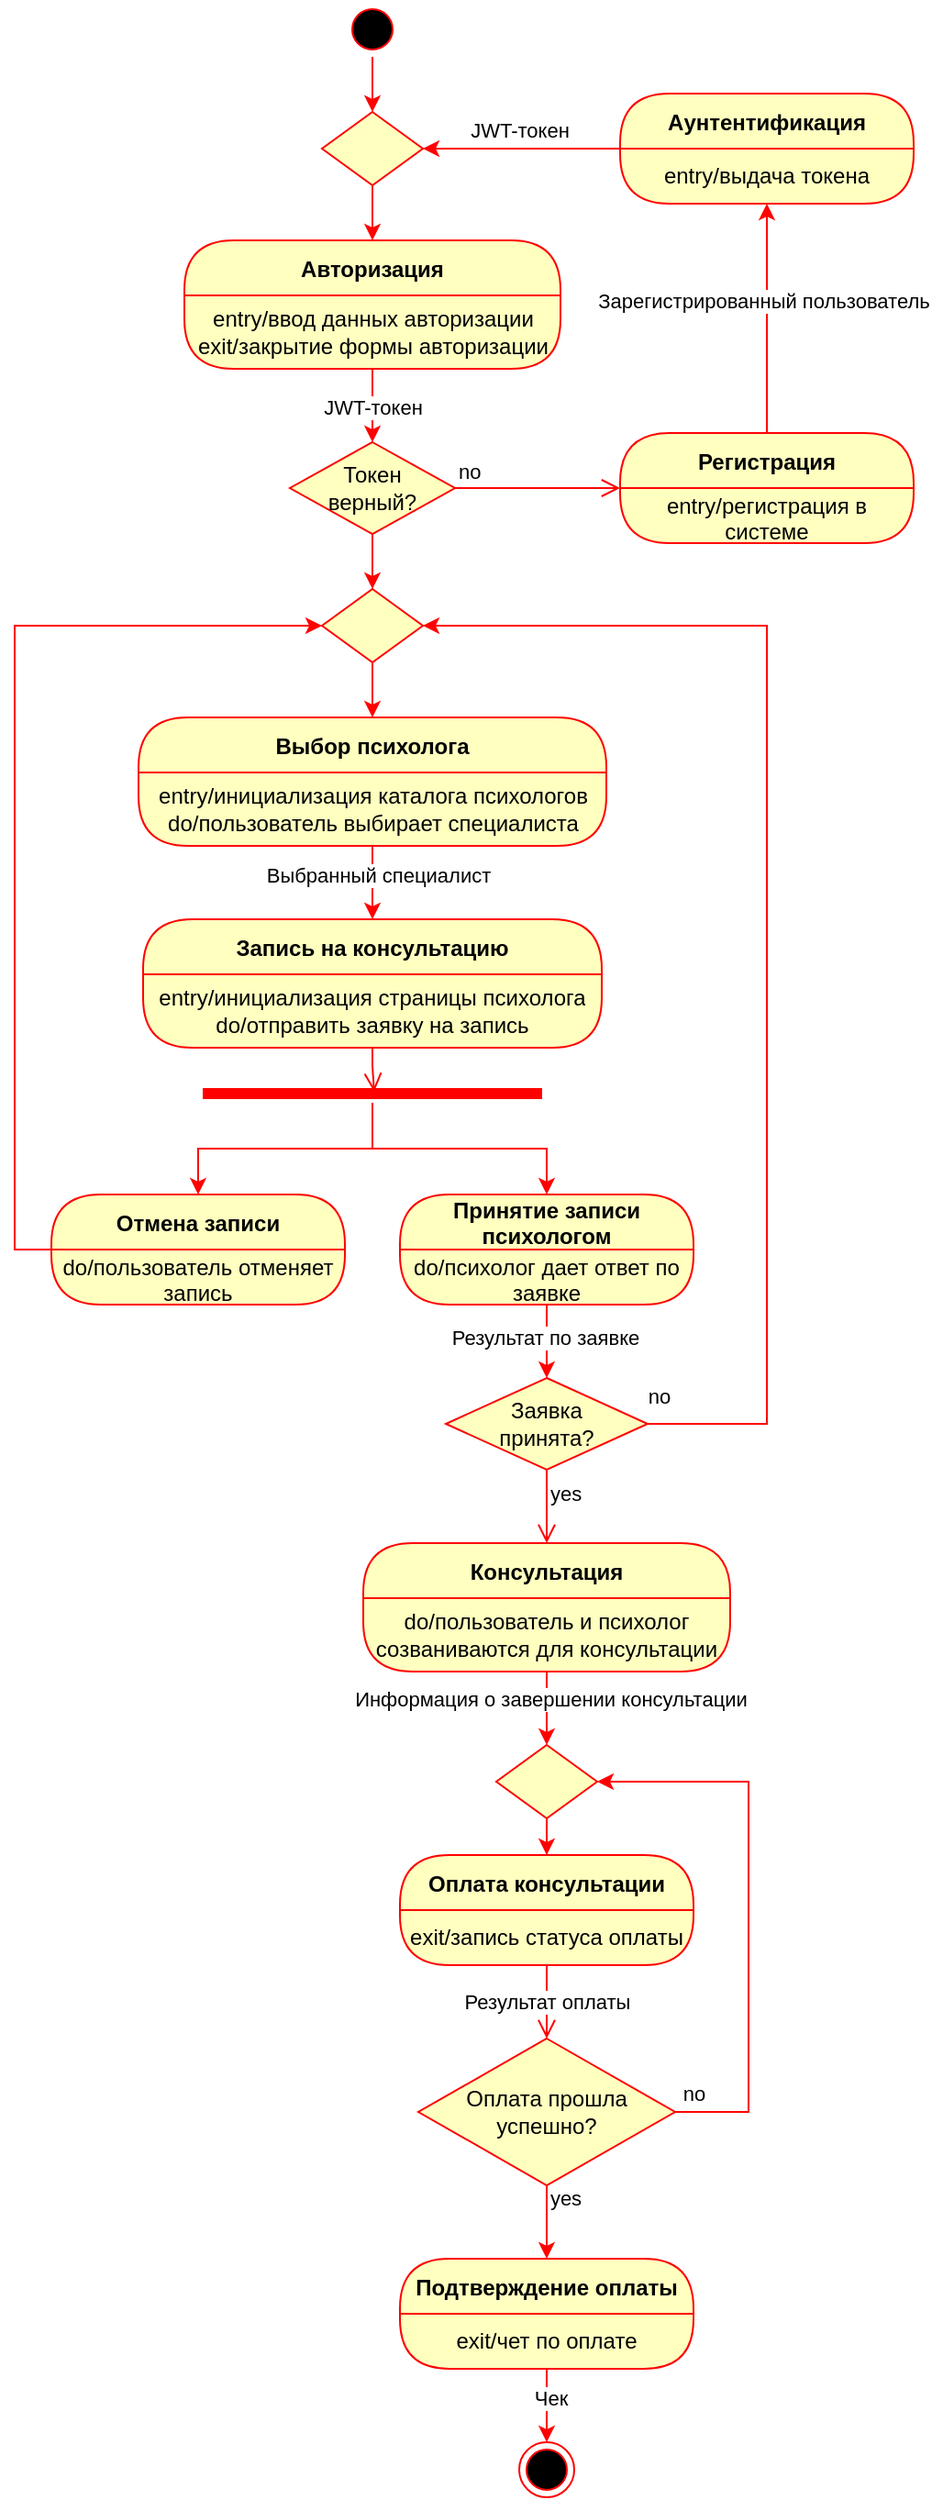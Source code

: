 <mxfile version="27.0.5">
  <diagram name="Page-1" id="58cdce13-f638-feb5-8d6f-7d28b1aa9fa0">
    <mxGraphModel dx="2066" dy="1974" grid="1" gridSize="10" guides="1" tooltips="1" connect="1" arrows="1" fold="1" page="1" pageScale="1" pageWidth="1100" pageHeight="850" background="none" math="0" shadow="0">
      <root>
        <mxCell id="0" />
        <mxCell id="1" parent="0" />
        <mxCell id="q7oZGvzG7qB7lyxZG7U--55" style="edgeStyle=orthogonalEdgeStyle;rounded=0;orthogonalLoop=1;jettySize=auto;html=1;exitX=0.5;exitY=1;exitDx=0;exitDy=0;entryX=0.5;entryY=0;entryDx=0;entryDy=0;strokeColor=light-dark(#ff0000, #ededed);" parent="1" source="q7oZGvzG7qB7lyxZG7U--4" target="q7oZGvzG7qB7lyxZG7U--51" edge="1">
          <mxGeometry relative="1" as="geometry" />
        </mxCell>
        <mxCell id="q7oZGvzG7qB7lyxZG7U--4" value="" style="ellipse;html=1;shape=startState;fillColor=#000000;strokeColor=#ff0000;" parent="1" vertex="1">
          <mxGeometry x="490" y="-160" width="30" height="30" as="geometry" />
        </mxCell>
        <mxCell id="q7oZGvzG7qB7lyxZG7U--61" style="edgeStyle=orthogonalEdgeStyle;rounded=0;orthogonalLoop=1;jettySize=auto;html=1;entryX=0.5;entryY=0;entryDx=0;entryDy=0;strokeColor=light-dark(#ff0000, #ededed);" parent="1" source="q7oZGvzG7qB7lyxZG7U--6" target="q7oZGvzG7qB7lyxZG7U--57" edge="1">
          <mxGeometry relative="1" as="geometry" />
        </mxCell>
        <mxCell id="q7oZGvzG7qB7lyxZG7U--62" value="JWT-токен" style="edgeLabel;html=1;align=center;verticalAlign=middle;resizable=0;points=[];" parent="q7oZGvzG7qB7lyxZG7U--61" vertex="1" connectable="0">
          <mxGeometry x="0.32" y="-3" relative="1" as="geometry">
            <mxPoint x="3" y="-6" as="offset" />
          </mxGeometry>
        </mxCell>
        <mxCell id="q7oZGvzG7qB7lyxZG7U--6" value="Авторизация" style="swimlane;fontStyle=1;align=center;verticalAlign=middle;childLayout=stackLayout;horizontal=1;startSize=30;horizontalStack=0;resizeParent=0;resizeLast=1;container=0;fontColor=#000000;collapsible=0;rounded=1;arcSize=30;strokeColor=#ff0000;fillColor=#ffffc0;swimlaneFillColor=#ffffc0;dropTarget=0;" parent="1" vertex="1">
          <mxGeometry x="402.5" y="-30" width="205" height="70" as="geometry" />
        </mxCell>
        <mxCell id="q7oZGvzG7qB7lyxZG7U--7" value="entry/ввод данных авторизации&lt;br&gt;exit/закрытие формы авторизации" style="text;html=1;strokeColor=none;fillColor=none;align=center;verticalAlign=middle;spacingLeft=4;spacingRight=4;whiteSpace=wrap;overflow=hidden;rotatable=0;fontColor=#000000;" parent="q7oZGvzG7qB7lyxZG7U--6" vertex="1">
          <mxGeometry y="30" width="205" height="40" as="geometry" />
        </mxCell>
        <mxCell id="q7oZGvzG7qB7lyxZG7U--11" value="Выбор психолога" style="swimlane;fontStyle=1;align=center;verticalAlign=middle;childLayout=stackLayout;horizontal=1;startSize=30;horizontalStack=0;resizeParent=0;resizeLast=1;container=0;fontColor=#000000;collapsible=0;rounded=1;arcSize=30;strokeColor=#ff0000;fillColor=#ffffc0;swimlaneFillColor=#ffffc0;dropTarget=0;" parent="1" vertex="1">
          <mxGeometry x="377.5" y="230" width="255" height="70" as="geometry" />
        </mxCell>
        <mxCell id="q7oZGvzG7qB7lyxZG7U--12" value="entry/инициализация каталога психологов&lt;div&gt;do/пользователь выбирает специалиста&lt;/div&gt;" style="text;html=1;strokeColor=none;fillColor=none;align=center;verticalAlign=middle;spacingLeft=4;spacingRight=4;whiteSpace=wrap;overflow=hidden;rotatable=0;fontColor=#000000;" parent="q7oZGvzG7qB7lyxZG7U--11" vertex="1">
          <mxGeometry y="30" width="255" height="40" as="geometry" />
        </mxCell>
        <mxCell id="q7oZGvzG7qB7lyxZG7U--16" value="Запись на консультацию" style="swimlane;fontStyle=1;align=center;verticalAlign=middle;childLayout=stackLayout;horizontal=1;startSize=30;horizontalStack=0;resizeParent=0;resizeLast=1;container=0;fontColor=#000000;collapsible=0;rounded=1;arcSize=30;strokeColor=#ff0000;fillColor=#ffffc0;swimlaneFillColor=#ffffc0;dropTarget=0;" parent="1" vertex="1">
          <mxGeometry x="380" y="340" width="250" height="70" as="geometry" />
        </mxCell>
        <mxCell id="q7oZGvzG7qB7lyxZG7U--17" value="entry/инициализация страницы психолога&lt;br&gt;do/отправить заявку на запись" style="text;html=1;strokeColor=none;fillColor=none;align=center;verticalAlign=middle;spacingLeft=4;spacingRight=4;whiteSpace=wrap;overflow=hidden;rotatable=0;fontColor=#000000;" parent="q7oZGvzG7qB7lyxZG7U--16" vertex="1">
          <mxGeometry y="30" width="250" height="40" as="geometry" />
        </mxCell>
        <mxCell id="q7oZGvzG7qB7lyxZG7U--18" value="" style="edgeStyle=orthogonalEdgeStyle;html=1;verticalAlign=bottom;endArrow=open;endSize=8;strokeColor=#ff0000;rounded=0;entryX=0.505;entryY=0.4;entryDx=0;entryDy=0;entryPerimeter=0;" parent="1" source="q7oZGvzG7qB7lyxZG7U--16" target="q7oZGvzG7qB7lyxZG7U--24" edge="1">
          <mxGeometry relative="1" as="geometry">
            <mxPoint x="505" y="500" as="targetPoint" />
          </mxGeometry>
        </mxCell>
        <mxCell id="q7oZGvzG7qB7lyxZG7U--19" style="edgeStyle=orthogonalEdgeStyle;rounded=0;orthogonalLoop=1;jettySize=auto;html=1;exitX=0.5;exitY=1;exitDx=0;exitDy=0;entryX=0.5;entryY=0;entryDx=0;entryDy=0;fontColor=light-dark(#ff0000, #ededed);strokeColor=light-dark(#ff0000, #ededed);" parent="1" source="q7oZGvzG7qB7lyxZG7U--12" target="q7oZGvzG7qB7lyxZG7U--16" edge="1">
          <mxGeometry relative="1" as="geometry" />
        </mxCell>
        <mxCell id="q7oZGvzG7qB7lyxZG7U--20" value="Выбранный специалист" style="edgeLabel;html=1;align=center;verticalAlign=middle;resizable=0;points=[];" parent="q7oZGvzG7qB7lyxZG7U--19" vertex="1" connectable="0">
          <mxGeometry x="-0.2" y="3" relative="1" as="geometry">
            <mxPoint as="offset" />
          </mxGeometry>
        </mxCell>
        <mxCell id="q7oZGvzG7qB7lyxZG7U--29" style="edgeStyle=orthogonalEdgeStyle;rounded=0;orthogonalLoop=1;jettySize=auto;html=1;entryX=0.5;entryY=0;entryDx=0;entryDy=0;fontColor=light-dark(#ff0000, #ededed);strokeColor=light-dark(#ff0000, #ededed);" parent="1" source="q7oZGvzG7qB7lyxZG7U--24" target="q7oZGvzG7qB7lyxZG7U--26" edge="1">
          <mxGeometry relative="1" as="geometry" />
        </mxCell>
        <mxCell id="q7oZGvzG7qB7lyxZG7U--33" style="edgeStyle=orthogonalEdgeStyle;rounded=0;orthogonalLoop=1;jettySize=auto;html=1;strokeColor=light-dark(#ff0000, #ededed);" parent="1" source="q7oZGvzG7qB7lyxZG7U--24" target="q7oZGvzG7qB7lyxZG7U--30" edge="1">
          <mxGeometry relative="1" as="geometry" />
        </mxCell>
        <mxCell id="q7oZGvzG7qB7lyxZG7U--24" value="" style="shape=line;html=1;strokeWidth=6;strokeColor=#ff0000;" parent="1" vertex="1">
          <mxGeometry x="412.5" y="430" width="185" height="10" as="geometry" />
        </mxCell>
        <mxCell id="q7oZGvzG7qB7lyxZG7U--26" value="Отмена записи" style="swimlane;fontStyle=1;align=center;verticalAlign=middle;childLayout=stackLayout;horizontal=1;startSize=30;horizontalStack=0;resizeParent=0;resizeLast=1;container=0;fontColor=#000000;collapsible=0;rounded=1;arcSize=30;strokeColor=#ff0000;fillColor=#ffffc0;swimlaneFillColor=#ffffc0;dropTarget=0;" parent="1" vertex="1">
          <mxGeometry x="330" y="490" width="160" height="60" as="geometry" />
        </mxCell>
        <mxCell id="q7oZGvzG7qB7lyxZG7U--27" value="do/пользователь отменяет запись" style="text;html=1;strokeColor=none;fillColor=none;align=center;verticalAlign=middle;spacingLeft=4;spacingRight=4;whiteSpace=wrap;overflow=hidden;rotatable=0;fontColor=#000000;" parent="q7oZGvzG7qB7lyxZG7U--26" vertex="1">
          <mxGeometry y="30" width="160" height="30" as="geometry" />
        </mxCell>
        <mxCell id="q7oZGvzG7qB7lyxZG7U--30" value="Принятие записи &#xa;психологом" style="swimlane;fontStyle=1;align=center;verticalAlign=middle;childLayout=stackLayout;horizontal=1;startSize=30;horizontalStack=0;resizeParent=0;resizeLast=1;container=0;fontColor=#000000;collapsible=0;rounded=1;arcSize=30;strokeColor=#ff0000;fillColor=#ffffc0;swimlaneFillColor=#ffffc0;dropTarget=0;" parent="1" vertex="1">
          <mxGeometry x="520" y="490" width="160" height="60" as="geometry" />
        </mxCell>
        <mxCell id="q7oZGvzG7qB7lyxZG7U--31" value="do/психолог дает ответ по заявке" style="text;html=1;strokeColor=none;fillColor=none;align=center;verticalAlign=middle;spacingLeft=4;spacingRight=4;whiteSpace=wrap;overflow=hidden;rotatable=0;fontColor=#000000;" parent="q7oZGvzG7qB7lyxZG7U--30" vertex="1">
          <mxGeometry y="30" width="160" height="30" as="geometry" />
        </mxCell>
        <mxCell id="q7oZGvzG7qB7lyxZG7U--78" style="edgeStyle=orthogonalEdgeStyle;rounded=0;orthogonalLoop=1;jettySize=auto;html=1;exitX=1;exitY=0.5;exitDx=0;exitDy=0;entryX=1;entryY=0.5;entryDx=0;entryDy=0;strokeColor=light-dark(#ff0000, #ededed);" parent="1" source="q7oZGvzG7qB7lyxZG7U--35" target="q7oZGvzG7qB7lyxZG7U--75" edge="1">
          <mxGeometry relative="1" as="geometry">
            <Array as="points">
              <mxPoint x="720" y="615" />
              <mxPoint x="720" y="180" />
            </Array>
          </mxGeometry>
        </mxCell>
        <mxCell id="q7oZGvzG7qB7lyxZG7U--79" value="no" style="edgeLabel;html=1;align=center;verticalAlign=middle;resizable=0;points=[];" parent="q7oZGvzG7qB7lyxZG7U--78" vertex="1" connectable="0">
          <mxGeometry x="-0.935" y="1" relative="1" as="geometry">
            <mxPoint x="-17" y="-14" as="offset" />
          </mxGeometry>
        </mxCell>
        <mxCell id="q7oZGvzG7qB7lyxZG7U--35" value="Заявка&lt;br&gt;принята?" style="rhombus;whiteSpace=wrap;html=1;fontColor=#000000;fillColor=#ffffc0;strokeColor=#ff0000;" parent="1" vertex="1">
          <mxGeometry x="545" y="590" width="110" height="50" as="geometry" />
        </mxCell>
        <mxCell id="q7oZGvzG7qB7lyxZG7U--37" value="yes" style="edgeStyle=orthogonalEdgeStyle;html=1;align=left;verticalAlign=top;endArrow=open;endSize=8;strokeColor=#ff0000;rounded=0;entryX=0.5;entryY=0;entryDx=0;entryDy=0;" parent="1" source="q7oZGvzG7qB7lyxZG7U--35" target="q7oZGvzG7qB7lyxZG7U--43" edge="1">
          <mxGeometry x="-1" relative="1" as="geometry">
            <mxPoint x="615" y="770" as="targetPoint" />
          </mxGeometry>
        </mxCell>
        <mxCell id="q7oZGvzG7qB7lyxZG7U--40" style="edgeStyle=orthogonalEdgeStyle;rounded=0;orthogonalLoop=1;jettySize=auto;html=1;exitX=0.5;exitY=1;exitDx=0;exitDy=0;entryX=0.5;entryY=0;entryDx=0;entryDy=0;strokeColor=light-dark(#ff0000, #ededed);" parent="1" source="q7oZGvzG7qB7lyxZG7U--31" target="q7oZGvzG7qB7lyxZG7U--35" edge="1">
          <mxGeometry relative="1" as="geometry" />
        </mxCell>
        <mxCell id="q7oZGvzG7qB7lyxZG7U--81" value="Результат по заявке" style="edgeLabel;html=1;align=center;verticalAlign=middle;resizable=0;points=[];" parent="q7oZGvzG7qB7lyxZG7U--40" vertex="1" connectable="0">
          <mxGeometry x="-0.133" y="-1" relative="1" as="geometry">
            <mxPoint as="offset" />
          </mxGeometry>
        </mxCell>
        <mxCell id="q7oZGvzG7qB7lyxZG7U--43" value="Консультация" style="swimlane;fontStyle=1;align=center;verticalAlign=middle;childLayout=stackLayout;horizontal=1;startSize=30;horizontalStack=0;resizeParent=0;resizeLast=1;container=0;fontColor=#000000;collapsible=0;rounded=1;arcSize=30;strokeColor=#ff0000;fillColor=#ffffc0;swimlaneFillColor=#ffffc0;dropTarget=0;" parent="1" vertex="1">
          <mxGeometry x="500" y="680" width="200" height="70" as="geometry" />
        </mxCell>
        <mxCell id="q7oZGvzG7qB7lyxZG7U--44" value="do/пользователь и психолог созваниваются для консультации" style="text;html=1;strokeColor=none;fillColor=none;align=center;verticalAlign=middle;spacingLeft=4;spacingRight=4;whiteSpace=wrap;overflow=hidden;rotatable=0;fontColor=#000000;" parent="q7oZGvzG7qB7lyxZG7U--43" vertex="1">
          <mxGeometry y="30" width="200" height="40" as="geometry" />
        </mxCell>
        <mxCell id="q7oZGvzG7qB7lyxZG7U--46" value="Оплата консультации" style="swimlane;fontStyle=1;align=center;verticalAlign=middle;childLayout=stackLayout;horizontal=1;startSize=30;horizontalStack=0;resizeParent=0;resizeLast=1;container=0;fontColor=#000000;collapsible=0;rounded=1;arcSize=30;strokeColor=#ff0000;fillColor=#ffffc0;swimlaneFillColor=#ffffc0;dropTarget=0;" parent="1" vertex="1">
          <mxGeometry x="520" y="850" width="160" height="60" as="geometry" />
        </mxCell>
        <mxCell id="q7oZGvzG7qB7lyxZG7U--47" value="exit/запись статуса оплаты" style="text;html=1;strokeColor=none;fillColor=none;align=center;verticalAlign=middle;spacingLeft=4;spacingRight=4;whiteSpace=wrap;overflow=hidden;rotatable=0;fontColor=#000000;" parent="q7oZGvzG7qB7lyxZG7U--46" vertex="1">
          <mxGeometry y="30" width="160" height="30" as="geometry" />
        </mxCell>
        <mxCell id="q7oZGvzG7qB7lyxZG7U--48" value="" style="edgeStyle=orthogonalEdgeStyle;html=1;verticalAlign=bottom;endArrow=open;endSize=8;strokeColor=#ff0000;rounded=0;entryX=0.5;entryY=0;entryDx=0;entryDy=0;" parent="1" source="q7oZGvzG7qB7lyxZG7U--46" target="q7oZGvzG7qB7lyxZG7U--90" edge="1">
          <mxGeometry relative="1" as="geometry">
            <mxPoint x="600" y="980" as="targetPoint" />
          </mxGeometry>
        </mxCell>
        <mxCell id="q7oZGvzG7qB7lyxZG7U--91" value="Результат оплаты" style="edgeLabel;html=1;align=center;verticalAlign=middle;resizable=0;points=[];" parent="q7oZGvzG7qB7lyxZG7U--48" vertex="1" connectable="0">
          <mxGeometry relative="1" as="geometry">
            <mxPoint as="offset" />
          </mxGeometry>
        </mxCell>
        <mxCell id="q7oZGvzG7qB7lyxZG7U--56" style="edgeStyle=orthogonalEdgeStyle;rounded=0;orthogonalLoop=1;jettySize=auto;html=1;exitX=0.5;exitY=1;exitDx=0;exitDy=0;entryX=0.5;entryY=0;entryDx=0;entryDy=0;strokeColor=light-dark(#ff0000, #ededed);" parent="1" source="q7oZGvzG7qB7lyxZG7U--51" target="q7oZGvzG7qB7lyxZG7U--6" edge="1">
          <mxGeometry relative="1" as="geometry" />
        </mxCell>
        <mxCell id="q7oZGvzG7qB7lyxZG7U--51" value="" style="rhombus;whiteSpace=wrap;html=1;fontColor=#000000;fillColor=#ffffc0;strokeColor=#ff0000;" parent="1" vertex="1">
          <mxGeometry x="477.5" y="-100" width="55" height="40" as="geometry" />
        </mxCell>
        <mxCell id="q7oZGvzG7qB7lyxZG7U--76" style="edgeStyle=orthogonalEdgeStyle;rounded=0;orthogonalLoop=1;jettySize=auto;html=1;exitX=0.5;exitY=1;exitDx=0;exitDy=0;entryX=0.5;entryY=0;entryDx=0;entryDy=0;strokeColor=light-dark(#ff0000, #ededed);" parent="1" source="q7oZGvzG7qB7lyxZG7U--57" target="q7oZGvzG7qB7lyxZG7U--75" edge="1">
          <mxGeometry relative="1" as="geometry" />
        </mxCell>
        <mxCell id="q7oZGvzG7qB7lyxZG7U--57" value="Токен&lt;br&gt;верный?" style="rhombus;whiteSpace=wrap;html=1;fontColor=#000000;fillColor=#ffffc0;strokeColor=#ff0000;" parent="1" vertex="1">
          <mxGeometry x="460" y="80" width="90" height="50" as="geometry" />
        </mxCell>
        <mxCell id="q7oZGvzG7qB7lyxZG7U--58" value="no" style="edgeStyle=orthogonalEdgeStyle;html=1;align=left;verticalAlign=bottom;endArrow=open;endSize=8;strokeColor=#ff0000;rounded=0;entryX=0;entryY=0.5;entryDx=0;entryDy=0;" parent="1" source="q7oZGvzG7qB7lyxZG7U--57" target="q7oZGvzG7qB7lyxZG7U--63" edge="1">
          <mxGeometry x="-1" relative="1" as="geometry">
            <mxPoint x="650" y="110" as="targetPoint" />
          </mxGeometry>
        </mxCell>
        <mxCell id="q7oZGvzG7qB7lyxZG7U--70" style="edgeStyle=orthogonalEdgeStyle;rounded=0;orthogonalLoop=1;jettySize=auto;html=1;exitX=0.5;exitY=0;exitDx=0;exitDy=0;entryX=0.5;entryY=1;entryDx=0;entryDy=0;strokeColor=light-dark(#ff0000, #ededed);" parent="1" source="q7oZGvzG7qB7lyxZG7U--63" target="q7oZGvzG7qB7lyxZG7U--68" edge="1">
          <mxGeometry relative="1" as="geometry" />
        </mxCell>
        <mxCell id="q7oZGvzG7qB7lyxZG7U--72" value="Зарегистрированный пользователь" style="edgeLabel;html=1;align=center;verticalAlign=middle;resizable=0;points=[];" parent="q7oZGvzG7qB7lyxZG7U--70" vertex="1" connectable="0">
          <mxGeometry x="0.152" y="2" relative="1" as="geometry">
            <mxPoint as="offset" />
          </mxGeometry>
        </mxCell>
        <mxCell id="q7oZGvzG7qB7lyxZG7U--63" value="Регистрация" style="swimlane;fontStyle=1;align=center;verticalAlign=middle;childLayout=stackLayout;horizontal=1;startSize=30;horizontalStack=0;resizeParent=0;resizeLast=1;container=0;fontColor=#000000;collapsible=0;rounded=1;arcSize=30;strokeColor=#ff0000;fillColor=#ffffc0;swimlaneFillColor=#ffffc0;dropTarget=0;" parent="1" vertex="1">
          <mxGeometry x="640" y="75" width="160" height="60" as="geometry" />
        </mxCell>
        <mxCell id="q7oZGvzG7qB7lyxZG7U--64" value="entry/регистрация в системе" style="text;html=1;strokeColor=none;fillColor=none;align=center;verticalAlign=middle;spacingLeft=4;spacingRight=4;whiteSpace=wrap;overflow=hidden;rotatable=0;fontColor=#000000;" parent="q7oZGvzG7qB7lyxZG7U--63" vertex="1">
          <mxGeometry y="30" width="160" height="30" as="geometry" />
        </mxCell>
        <mxCell id="q7oZGvzG7qB7lyxZG7U--67" value="Аунтентификация" style="swimlane;fontStyle=1;align=center;verticalAlign=middle;childLayout=stackLayout;horizontal=1;startSize=30;horizontalStack=0;resizeParent=0;resizeLast=1;container=0;fontColor=#000000;collapsible=0;rounded=1;arcSize=30;strokeColor=#ff0000;fillColor=#ffffc0;swimlaneFillColor=#ffffc0;dropTarget=0;" parent="1" vertex="1">
          <mxGeometry x="640" y="-110" width="160" height="60" as="geometry" />
        </mxCell>
        <mxCell id="q7oZGvzG7qB7lyxZG7U--68" value="entry/выдача токена" style="text;html=1;strokeColor=none;fillColor=none;align=center;verticalAlign=middle;spacingLeft=4;spacingRight=4;whiteSpace=wrap;overflow=hidden;rotatable=0;fontColor=#000000;" parent="q7oZGvzG7qB7lyxZG7U--67" vertex="1">
          <mxGeometry y="30" width="160" height="30" as="geometry" />
        </mxCell>
        <mxCell id="q7oZGvzG7qB7lyxZG7U--71" style="edgeStyle=orthogonalEdgeStyle;rounded=0;orthogonalLoop=1;jettySize=auto;html=1;exitX=0;exitY=0;exitDx=0;exitDy=0;entryX=1;entryY=0.5;entryDx=0;entryDy=0;strokeColor=light-dark(#ff0000, #ededed);" parent="1" source="q7oZGvzG7qB7lyxZG7U--68" target="q7oZGvzG7qB7lyxZG7U--51" edge="1">
          <mxGeometry relative="1" as="geometry">
            <Array as="points">
              <mxPoint x="630" y="-80" />
              <mxPoint x="630" y="-80" />
            </Array>
          </mxGeometry>
        </mxCell>
        <mxCell id="q7oZGvzG7qB7lyxZG7U--74" value="JWT-токен" style="edgeLabel;html=1;align=center;verticalAlign=middle;resizable=0;points=[];" parent="q7oZGvzG7qB7lyxZG7U--71" vertex="1" connectable="0">
          <mxGeometry x="-0.051" y="1" relative="1" as="geometry">
            <mxPoint x="-4" y="-11" as="offset" />
          </mxGeometry>
        </mxCell>
        <mxCell id="q7oZGvzG7qB7lyxZG7U--77" style="edgeStyle=orthogonalEdgeStyle;rounded=0;orthogonalLoop=1;jettySize=auto;html=1;exitX=0.5;exitY=1;exitDx=0;exitDy=0;entryX=0.5;entryY=0;entryDx=0;entryDy=0;strokeColor=light-dark(#ff0000, #ededed);" parent="1" source="q7oZGvzG7qB7lyxZG7U--75" target="q7oZGvzG7qB7lyxZG7U--11" edge="1">
          <mxGeometry relative="1" as="geometry" />
        </mxCell>
        <mxCell id="q7oZGvzG7qB7lyxZG7U--75" value="" style="rhombus;whiteSpace=wrap;html=1;fontColor=#000000;fillColor=#ffffc0;strokeColor=#ff0000;" parent="1" vertex="1">
          <mxGeometry x="477.5" y="160" width="55" height="40" as="geometry" />
        </mxCell>
        <mxCell id="q7oZGvzG7qB7lyxZG7U--80" style="edgeStyle=orthogonalEdgeStyle;rounded=0;orthogonalLoop=1;jettySize=auto;html=1;exitX=0;exitY=0;exitDx=0;exitDy=0;entryX=0;entryY=0.5;entryDx=0;entryDy=0;strokeColor=light-dark(#ff0000, #ededed);" parent="1" source="q7oZGvzG7qB7lyxZG7U--27" target="q7oZGvzG7qB7lyxZG7U--75" edge="1">
          <mxGeometry relative="1" as="geometry">
            <Array as="points">
              <mxPoint x="310" y="520" />
              <mxPoint x="310" y="180" />
            </Array>
          </mxGeometry>
        </mxCell>
        <mxCell id="q7oZGvzG7qB7lyxZG7U--83" value="Подтверждение оплаты" style="swimlane;fontStyle=1;align=center;verticalAlign=middle;childLayout=stackLayout;horizontal=1;startSize=30;horizontalStack=0;resizeParent=0;resizeLast=1;container=0;fontColor=#000000;collapsible=0;rounded=1;arcSize=30;strokeColor=#ff0000;fillColor=#ffffc0;swimlaneFillColor=#ffffc0;dropTarget=0;" parent="1" vertex="1">
          <mxGeometry x="520" y="1070" width="160" height="60" as="geometry" />
        </mxCell>
        <mxCell id="q7oZGvzG7qB7lyxZG7U--84" value="exit/чет по оплате" style="text;html=1;strokeColor=none;fillColor=none;align=center;verticalAlign=middle;spacingLeft=4;spacingRight=4;whiteSpace=wrap;overflow=hidden;rotatable=0;fontColor=#000000;" parent="q7oZGvzG7qB7lyxZG7U--83" vertex="1">
          <mxGeometry y="30" width="160" height="30" as="geometry" />
        </mxCell>
        <mxCell id="q7oZGvzG7qB7lyxZG7U--92" style="edgeStyle=orthogonalEdgeStyle;rounded=0;orthogonalLoop=1;jettySize=auto;html=1;exitX=0.5;exitY=1;exitDx=0;exitDy=0;entryX=0.5;entryY=0;entryDx=0;entryDy=0;strokeColor=light-dark(#ff0000, #ededed);" parent="1" source="q7oZGvzG7qB7lyxZG7U--90" target="q7oZGvzG7qB7lyxZG7U--83" edge="1">
          <mxGeometry relative="1" as="geometry" />
        </mxCell>
        <mxCell id="q7oZGvzG7qB7lyxZG7U--93" value="yes" style="edgeLabel;html=1;align=center;verticalAlign=middle;resizable=0;points=[];" parent="q7oZGvzG7qB7lyxZG7U--92" vertex="1" connectable="0">
          <mxGeometry x="-0.32" y="4" relative="1" as="geometry">
            <mxPoint x="6" y="-7" as="offset" />
          </mxGeometry>
        </mxCell>
        <mxCell id="q7oZGvzG7qB7lyxZG7U--99" style="edgeStyle=orthogonalEdgeStyle;rounded=0;orthogonalLoop=1;jettySize=auto;html=1;exitX=1;exitY=0.5;exitDx=0;exitDy=0;entryX=1;entryY=0.5;entryDx=0;entryDy=0;strokeColor=light-dark(#ff0000, #ededed);" parent="1" source="q7oZGvzG7qB7lyxZG7U--90" target="q7oZGvzG7qB7lyxZG7U--94" edge="1">
          <mxGeometry relative="1" as="geometry">
            <Array as="points">
              <mxPoint x="710" y="990" />
              <mxPoint x="710" y="810" />
            </Array>
          </mxGeometry>
        </mxCell>
        <mxCell id="q7oZGvzG7qB7lyxZG7U--100" value="no" style="edgeLabel;html=1;align=center;verticalAlign=middle;resizable=0;points=[];" parent="q7oZGvzG7qB7lyxZG7U--99" vertex="1" connectable="0">
          <mxGeometry x="-0.881" y="3" relative="1" as="geometry">
            <mxPoint x="-8" y="-7" as="offset" />
          </mxGeometry>
        </mxCell>
        <mxCell id="q7oZGvzG7qB7lyxZG7U--90" value="Оплата прошла успешно?" style="rhombus;whiteSpace=wrap;html=1;fontColor=#000000;fillColor=#ffffc0;strokeColor=#ff0000;" parent="1" vertex="1">
          <mxGeometry x="530" y="950" width="140" height="80" as="geometry" />
        </mxCell>
        <mxCell id="q7oZGvzG7qB7lyxZG7U--98" style="edgeStyle=orthogonalEdgeStyle;rounded=0;orthogonalLoop=1;jettySize=auto;html=1;entryX=0.5;entryY=0;entryDx=0;entryDy=0;strokeColor=light-dark(#ff0000, #ededed);" parent="1" source="q7oZGvzG7qB7lyxZG7U--94" target="q7oZGvzG7qB7lyxZG7U--46" edge="1">
          <mxGeometry relative="1" as="geometry" />
        </mxCell>
        <mxCell id="q7oZGvzG7qB7lyxZG7U--94" value="" style="rhombus;whiteSpace=wrap;html=1;fontColor=#000000;fillColor=#ffffc0;strokeColor=#ff0000;" parent="1" vertex="1">
          <mxGeometry x="572.5" y="790" width="55" height="40" as="geometry" />
        </mxCell>
        <mxCell id="q7oZGvzG7qB7lyxZG7U--95" style="edgeStyle=orthogonalEdgeStyle;rounded=0;orthogonalLoop=1;jettySize=auto;html=1;exitX=0.5;exitY=1;exitDx=0;exitDy=0;entryX=0.5;entryY=0;entryDx=0;entryDy=0;strokeColor=light-dark(#ff0000, #ededed);" parent="1" source="q7oZGvzG7qB7lyxZG7U--44" target="q7oZGvzG7qB7lyxZG7U--94" edge="1">
          <mxGeometry relative="1" as="geometry" />
        </mxCell>
        <mxCell id="q7oZGvzG7qB7lyxZG7U--97" value="Информация о завершении консультации" style="edgeLabel;html=1;align=center;verticalAlign=middle;resizable=0;points=[];" parent="q7oZGvzG7qB7lyxZG7U--95" vertex="1" connectable="0">
          <mxGeometry x="-0.25" y="2" relative="1" as="geometry">
            <mxPoint as="offset" />
          </mxGeometry>
        </mxCell>
        <mxCell id="q7oZGvzG7qB7lyxZG7U--101" value="" style="ellipse;html=1;shape=endState;fillColor=#000000;strokeColor=#ff0000;" parent="1" vertex="1">
          <mxGeometry x="585" y="1170" width="30" height="30" as="geometry" />
        </mxCell>
        <mxCell id="q7oZGvzG7qB7lyxZG7U--102" style="edgeStyle=orthogonalEdgeStyle;rounded=0;orthogonalLoop=1;jettySize=auto;html=1;exitX=0.5;exitY=1;exitDx=0;exitDy=0;entryX=0.5;entryY=0;entryDx=0;entryDy=0;strokeColor=light-dark(#ff0000, #ededed);" parent="1" source="q7oZGvzG7qB7lyxZG7U--84" target="q7oZGvzG7qB7lyxZG7U--101" edge="1">
          <mxGeometry relative="1" as="geometry" />
        </mxCell>
        <mxCell id="q7oZGvzG7qB7lyxZG7U--103" value="Чек" style="edgeLabel;html=1;align=center;verticalAlign=middle;resizable=0;points=[];" parent="q7oZGvzG7qB7lyxZG7U--102" vertex="1" connectable="0">
          <mxGeometry x="-0.2" y="2" relative="1" as="geometry">
            <mxPoint as="offset" />
          </mxGeometry>
        </mxCell>
      </root>
    </mxGraphModel>
  </diagram>
</mxfile>
